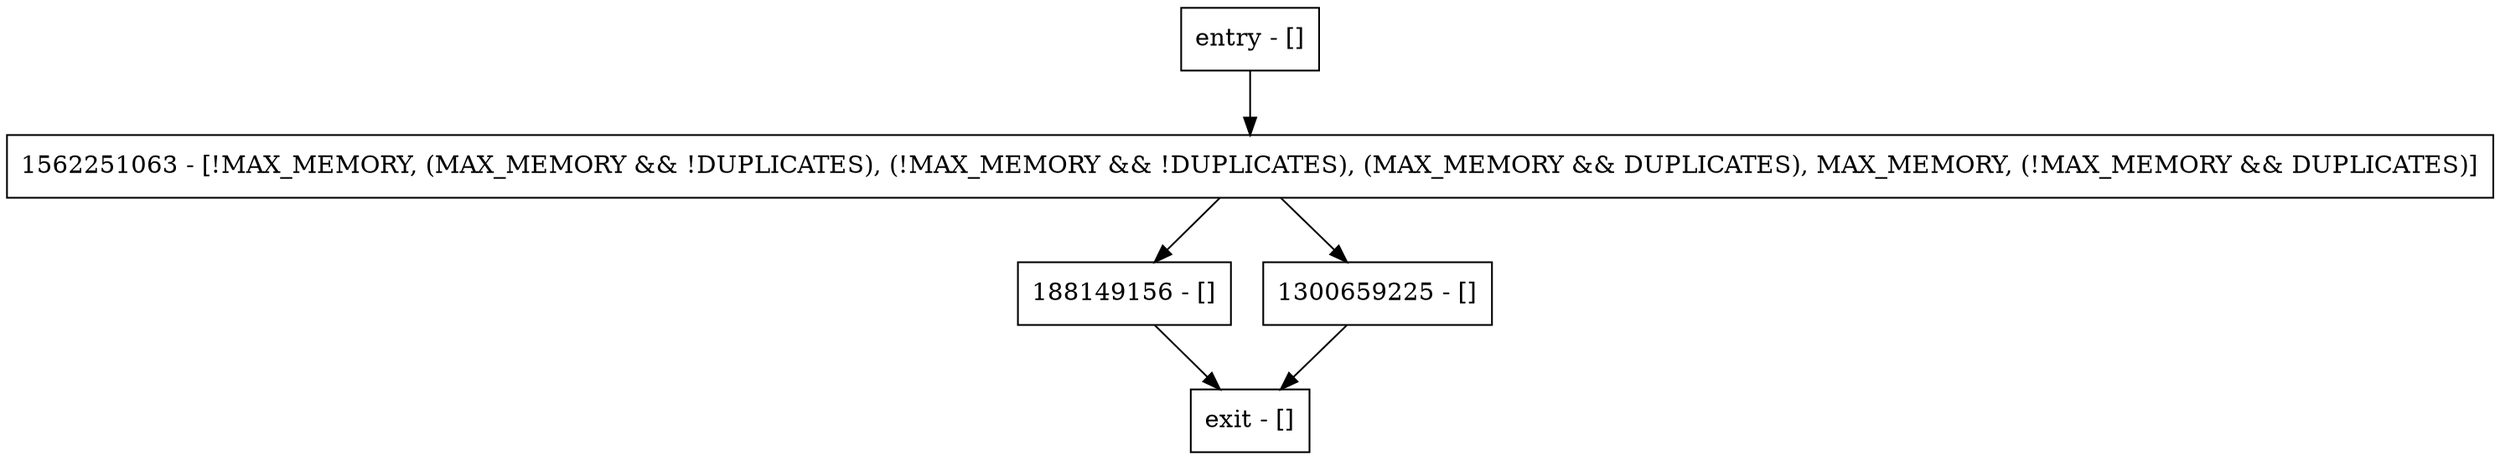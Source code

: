 digraph assertState {
node [shape=record];
entry [label="entry - []"];
exit [label="exit - []"];
188149156 [label="188149156 - []"];
1300659225 [label="1300659225 - []"];
1562251063 [label="1562251063 - [!MAX_MEMORY, (MAX_MEMORY && !DUPLICATES), (!MAX_MEMORY && !DUPLICATES), (MAX_MEMORY && DUPLICATES), MAX_MEMORY, (!MAX_MEMORY && DUPLICATES)]"];
entry;
exit;
entry -> 1562251063;
188149156 -> exit;
1300659225 -> exit;
1562251063 -> 188149156;
1562251063 -> 1300659225;
}

